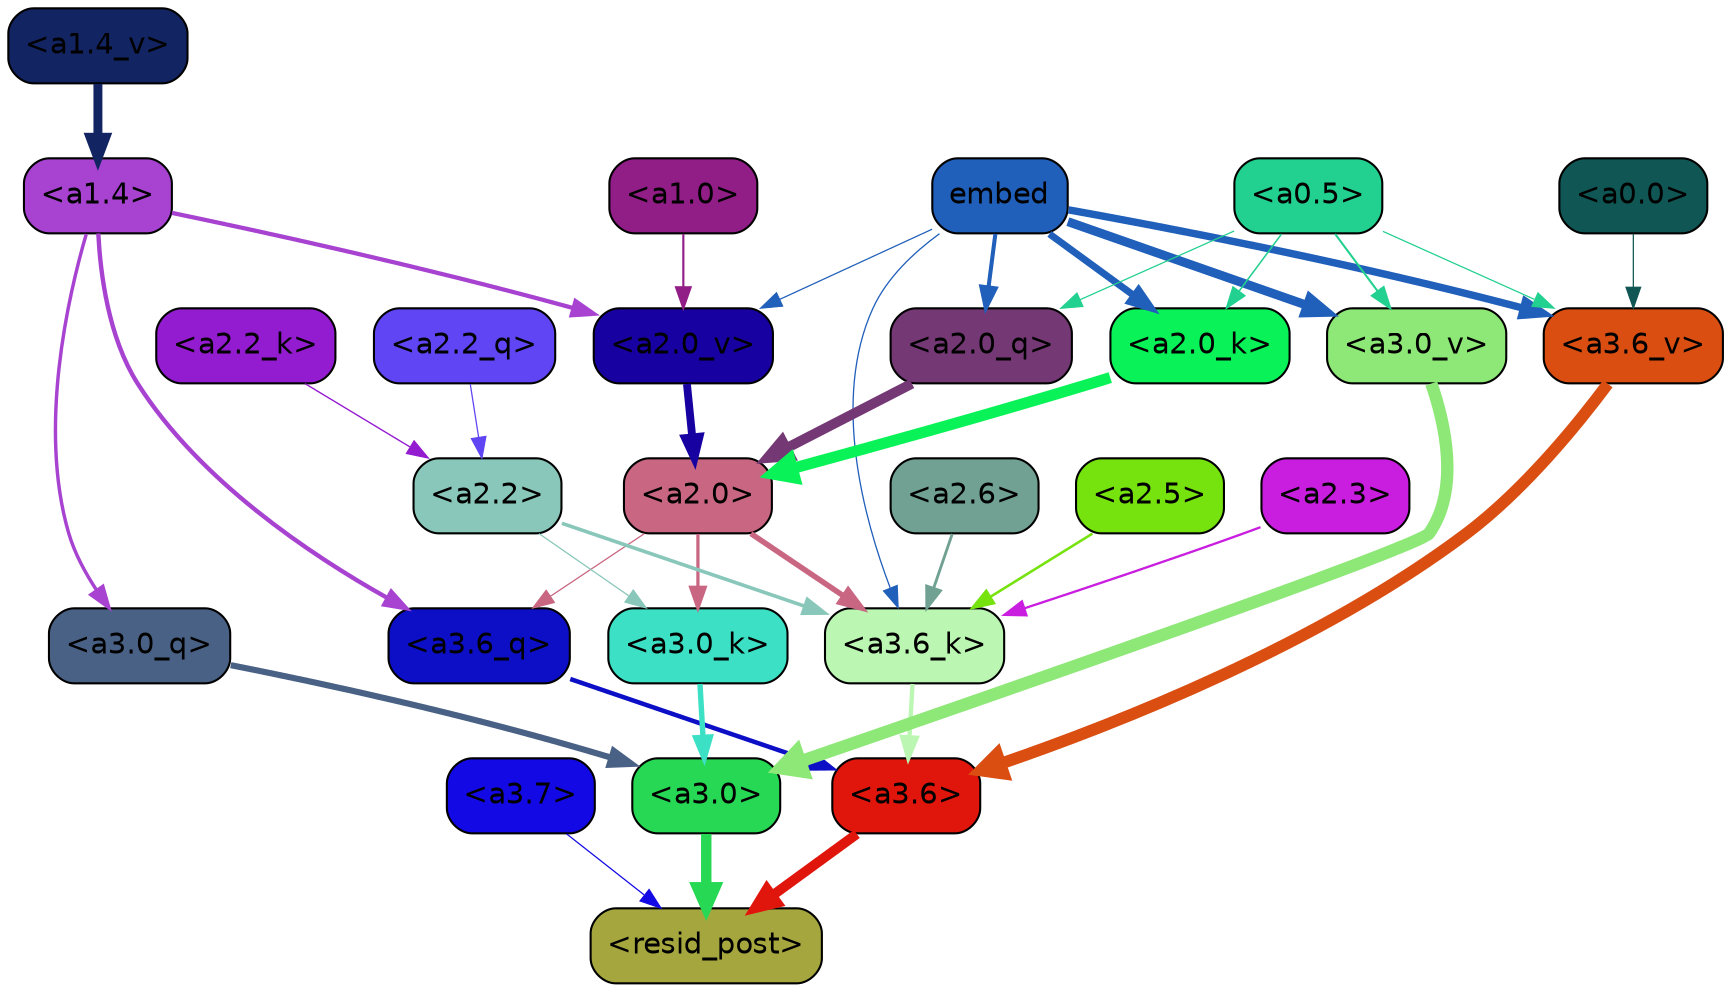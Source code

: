 strict digraph "" {
	graph [bgcolor=transparent,
		layout=dot,
		overlap=false,
		splines=true
	];
	"<a3.7>"	[color=black,
		fillcolor="#1309e4",
		fontname=Helvetica,
		shape=box,
		style="filled, rounded"];
	"<resid_post>"	[color=black,
		fillcolor="#a5a63e",
		fontname=Helvetica,
		shape=box,
		style="filled, rounded"];
	"<a3.7>" -> "<resid_post>"	[color="#1309e4",
		penwidth=0.6];
	"<a3.6>"	[color=black,
		fillcolor="#e0150b",
		fontname=Helvetica,
		shape=box,
		style="filled, rounded"];
	"<a3.6>" -> "<resid_post>"	[color="#e0150b",
		penwidth=4.748674273490906];
	"<a3.0>"	[color=black,
		fillcolor="#26d854",
		fontname=Helvetica,
		shape=box,
		style="filled, rounded"];
	"<a3.0>" -> "<resid_post>"	[color="#26d854",
		penwidth=5.004031300544739];
	"<a3.6_q>"	[color=black,
		fillcolor="#0d0fc7",
		fontname=Helvetica,
		shape=box,
		style="filled, rounded"];
	"<a3.6_q>" -> "<a3.6>"	[color="#0d0fc7",
		penwidth=2.1656854450702667];
	"<a3.0_q>"	[color=black,
		fillcolor="#496184",
		fontname=Helvetica,
		shape=box,
		style="filled, rounded"];
	"<a3.0_q>" -> "<a3.0>"	[color="#496184",
		penwidth=2.95696559548378];
	"<a3.6_k>"	[color=black,
		fillcolor="#bbf7b2",
		fontname=Helvetica,
		shape=box,
		style="filled, rounded"];
	"<a3.6_k>" -> "<a3.6>"	[color="#bbf7b2",
		penwidth=2.086437076330185];
	"<a3.0_k>"	[color=black,
		fillcolor="#3ce1c5",
		fontname=Helvetica,
		shape=box,
		style="filled, rounded"];
	"<a3.0_k>" -> "<a3.0>"	[color="#3ce1c5",
		penwidth=2.5988530814647675];
	"<a3.6_v>"	[color=black,
		fillcolor="#da4e11",
		fontname=Helvetica,
		shape=box,
		style="filled, rounded"];
	"<a3.6_v>" -> "<a3.6>"	[color="#da4e11",
		penwidth=5.669987380504608];
	"<a3.0_v>"	[color=black,
		fillcolor="#8ee877",
		fontname=Helvetica,
		shape=box,
		style="filled, rounded"];
	"<a3.0_v>" -> "<a3.0>"	[color="#8ee877",
		penwidth=5.9515902400016785];
	"<a2.0>"	[color=black,
		fillcolor="#c96681",
		fontname=Helvetica,
		shape=box,
		style="filled, rounded"];
	"<a2.0>" -> "<a3.6_q>"	[color="#c96681",
		penwidth=0.6];
	"<a2.0>" -> "<a3.6_k>"	[color="#c96681",
		penwidth=2.6423546075820923];
	"<a2.0>" -> "<a3.0_k>"	[color="#c96681",
		penwidth=1.5482127666473389];
	"<a1.4>"	[color=black,
		fillcolor="#a743d0",
		fontname=Helvetica,
		shape=box,
		style="filled, rounded"];
	"<a1.4>" -> "<a3.6_q>"	[color="#a743d0",
		penwidth=2.1035547256469727];
	"<a1.4>" -> "<a3.0_q>"	[color="#a743d0",
		penwidth=1.6541699171066284];
	"<a2.0_v>"	[color=black,
		fillcolor="#1701a1",
		fontname=Helvetica,
		shape=box,
		style="filled, rounded"];
	"<a1.4>" -> "<a2.0_v>"	[color="#a743d0",
		penwidth=2.048949420452118];
	"<a2.6>"	[color=black,
		fillcolor="#71a192",
		fontname=Helvetica,
		shape=box,
		style="filled, rounded"];
	"<a2.6>" -> "<a3.6_k>"	[color="#71a192",
		penwidth=1.3718644380569458];
	"<a2.5>"	[color=black,
		fillcolor="#76e20e",
		fontname=Helvetica,
		shape=box,
		style="filled, rounded"];
	"<a2.5>" -> "<a3.6_k>"	[color="#76e20e",
		penwidth=1.231603980064392];
	"<a2.3>"	[color=black,
		fillcolor="#c91edf",
		fontname=Helvetica,
		shape=box,
		style="filled, rounded"];
	"<a2.3>" -> "<a3.6_k>"	[color="#c91edf",
		penwidth=1.1117559671401978];
	"<a2.2>"	[color=black,
		fillcolor="#88c7b9",
		fontname=Helvetica,
		shape=box,
		style="filled, rounded"];
	"<a2.2>" -> "<a3.6_k>"	[color="#88c7b9",
		penwidth=1.7315057516098022];
	"<a2.2>" -> "<a3.0_k>"	[color="#88c7b9",
		penwidth=0.6];
	embed	[color=black,
		fillcolor="#205fba",
		fontname=Helvetica,
		shape=box,
		style="filled, rounded"];
	embed -> "<a3.6_k>"	[color="#205fba",
		penwidth=0.6229734420776367];
	embed -> "<a3.6_v>"	[color="#205fba",
		penwidth=3.56406831741333];
	embed -> "<a3.0_v>"	[color="#205fba",
		penwidth=4.293717980384827];
	"<a2.0_q>"	[color=black,
		fillcolor="#743875",
		fontname=Helvetica,
		shape=box,
		style="filled, rounded"];
	embed -> "<a2.0_q>"	[color="#205fba",
		penwidth=1.9479764699935913];
	"<a2.0_k>"	[color=black,
		fillcolor="#09f358",
		fontname=Helvetica,
		shape=box,
		style="filled, rounded"];
	embed -> "<a2.0_k>"	[color="#205fba",
		penwidth=3.348647713661194];
	embed -> "<a2.0_v>"	[color="#205fba",
		penwidth=0.6];
	"<a0.5>"	[color=black,
		fillcolor="#22d08f",
		fontname=Helvetica,
		shape=box,
		style="filled, rounded"];
	"<a0.5>" -> "<a3.6_v>"	[color="#22d08f",
		penwidth=0.6];
	"<a0.5>" -> "<a3.0_v>"	[color="#22d08f",
		penwidth=0.9916514158248901];
	"<a0.5>" -> "<a2.0_q>"	[color="#22d08f",
		penwidth=0.6];
	"<a0.5>" -> "<a2.0_k>"	[color="#22d08f",
		penwidth=0.7479127645492554];
	"<a0.0>"	[color=black,
		fillcolor="#0f5654",
		fontname=Helvetica,
		shape=box,
		style="filled, rounded"];
	"<a0.0>" -> "<a3.6_v>"	[color="#0f5654",
		penwidth=0.6];
	"<a2.2_q>"	[color=black,
		fillcolor="#5f45f3",
		fontname=Helvetica,
		shape=box,
		style="filled, rounded"];
	"<a2.2_q>" -> "<a2.2>"	[color="#5f45f3",
		penwidth=0.6068362593650818];
	"<a2.0_q>" -> "<a2.0>"	[color="#743875",
		penwidth=4.801594913005829];
	"<a2.2_k>"	[color=black,
		fillcolor="#941cd0",
		fontname=Helvetica,
		shape=box,
		style="filled, rounded"];
	"<a2.2_k>" -> "<a2.2>"	[color="#941cd0",
		penwidth=0.6648573875427246];
	"<a2.0_k>" -> "<a2.0>"	[color="#09f358",
		penwidth=5.364346981048584];
	"<a2.0_v>" -> "<a2.0>"	[color="#1701a1",
		penwidth=3.76983106136322];
	"<a1.0>"	[color=black,
		fillcolor="#911d87",
		fontname=Helvetica,
		shape=box,
		style="filled, rounded"];
	"<a1.0>" -> "<a2.0_v>"	[color="#911d87",
		penwidth=1.0333166718482971];
	"<a1.4_v>"	[color=black,
		fillcolor="#122462",
		fontname=Helvetica,
		shape=box,
		style="filled, rounded"];
	"<a1.4_v>" -> "<a1.4>"	[color="#122462",
		penwidth=4.295930981636047];
}
